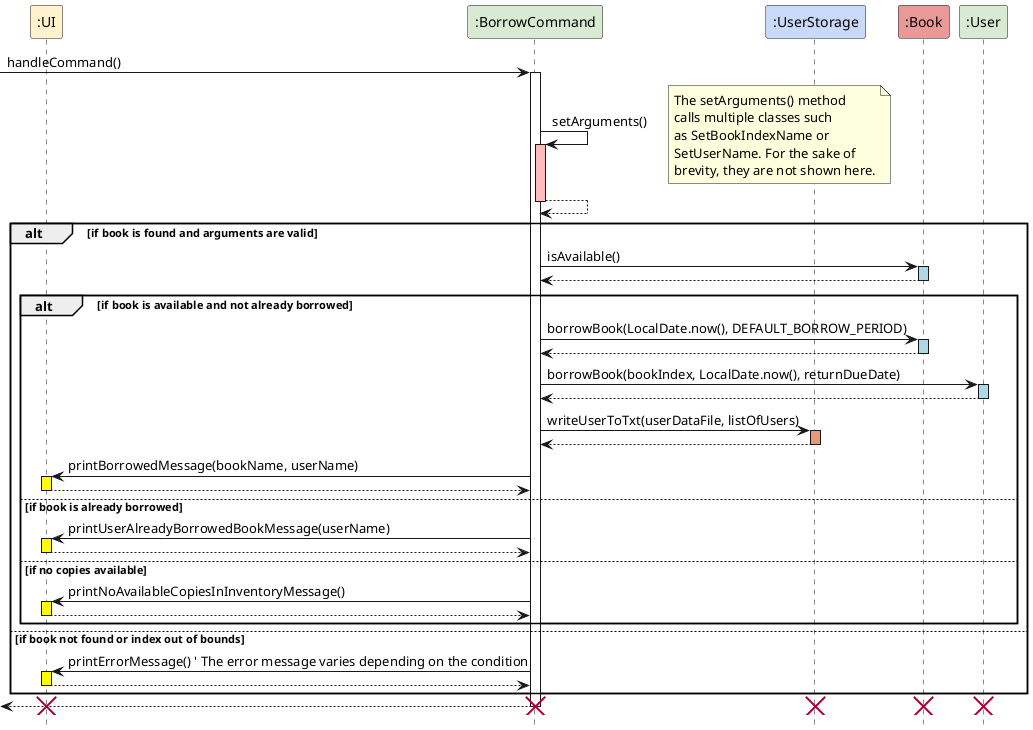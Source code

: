 @startuml
' Define colors using preprocessor directives
!define UI_COLOR #FFF2CC
!define BORROW_COLOR #D9EAD3
!define USERSTORAGE_COLOR #C9DAF8
!define BOOK_COLOR #EA9999
!define USER_COLOR #D9EAD3

hide footbox

participant ":UI" as Ui UI_COLOR
participant ":BorrowCommand" as borCmd BORROW_COLOR
participant ":UserStorage" as uStorage USERSTORAGE_COLOR
participant ":Book" as book BOOK_COLOR
participant ":User" as user USER_COLOR

[-> borCmd : handleCommand()
activate borCmd

borCmd -> borCmd : setArguments()
activate borCmd #FFBBBB
note right
    The setArguments() method
    calls multiple classes such
    as SetBookIndexName or
    SetUserName. For the sake of
    brevity, they are not shown here.
end note
borCmd --> borCmd
deactivate borCmd

alt if book is found and arguments are valid
    borCmd -> book : isAvailable()
    activate book #ADD8E6
    book --> borCmd
    deactivate book


    alt if book is available and not already borrowed
        borCmd -> book : borrowBook(LocalDate.now(), DEFAULT_BORROW_PERIOD)
        activate book #ADD8E6
        book --> borCmd
        deactivate book

        borCmd -> user : borrowBook(bookIndex, LocalDate.now(), returnDueDate)
        activate user #ADD8E6
        user --> borCmd
        deactivate user


        borCmd -> uStorage : writeUserToTxt(userDataFile, listOfUsers)
        activate uStorage #DarkSalmon
        uStorage --> borCmd
        deactivate uStorage

        borCmd -> Ui : printBorrowedMessage(bookName, userName)
        activate Ui #Yellow
        Ui --> borCmd
        deactivate Ui

    else if book is already borrowed
        borCmd -> Ui : printUserAlreadyBorrowedBookMessage(userName)
        activate Ui #Yellow
        Ui --> borCmd
        deactivate Ui

    else if no copies available
        borCmd -> Ui : printNoAvailableCopiesInInventoryMessage()
        activate Ui #Yellow
        Ui --> borCmd
        deactivate Ui

    end

else if book not found or index out of bounds
    borCmd -> Ui : printErrorMessage() ' The error message varies depending on the condition
    activate Ui #Yellow
    Ui --> borCmd
    deactivate Ui

end
[<-- borCmd
destroy Ui
destroy uStorage
destroy user
destroy book
destroy borCmd

@enduml
